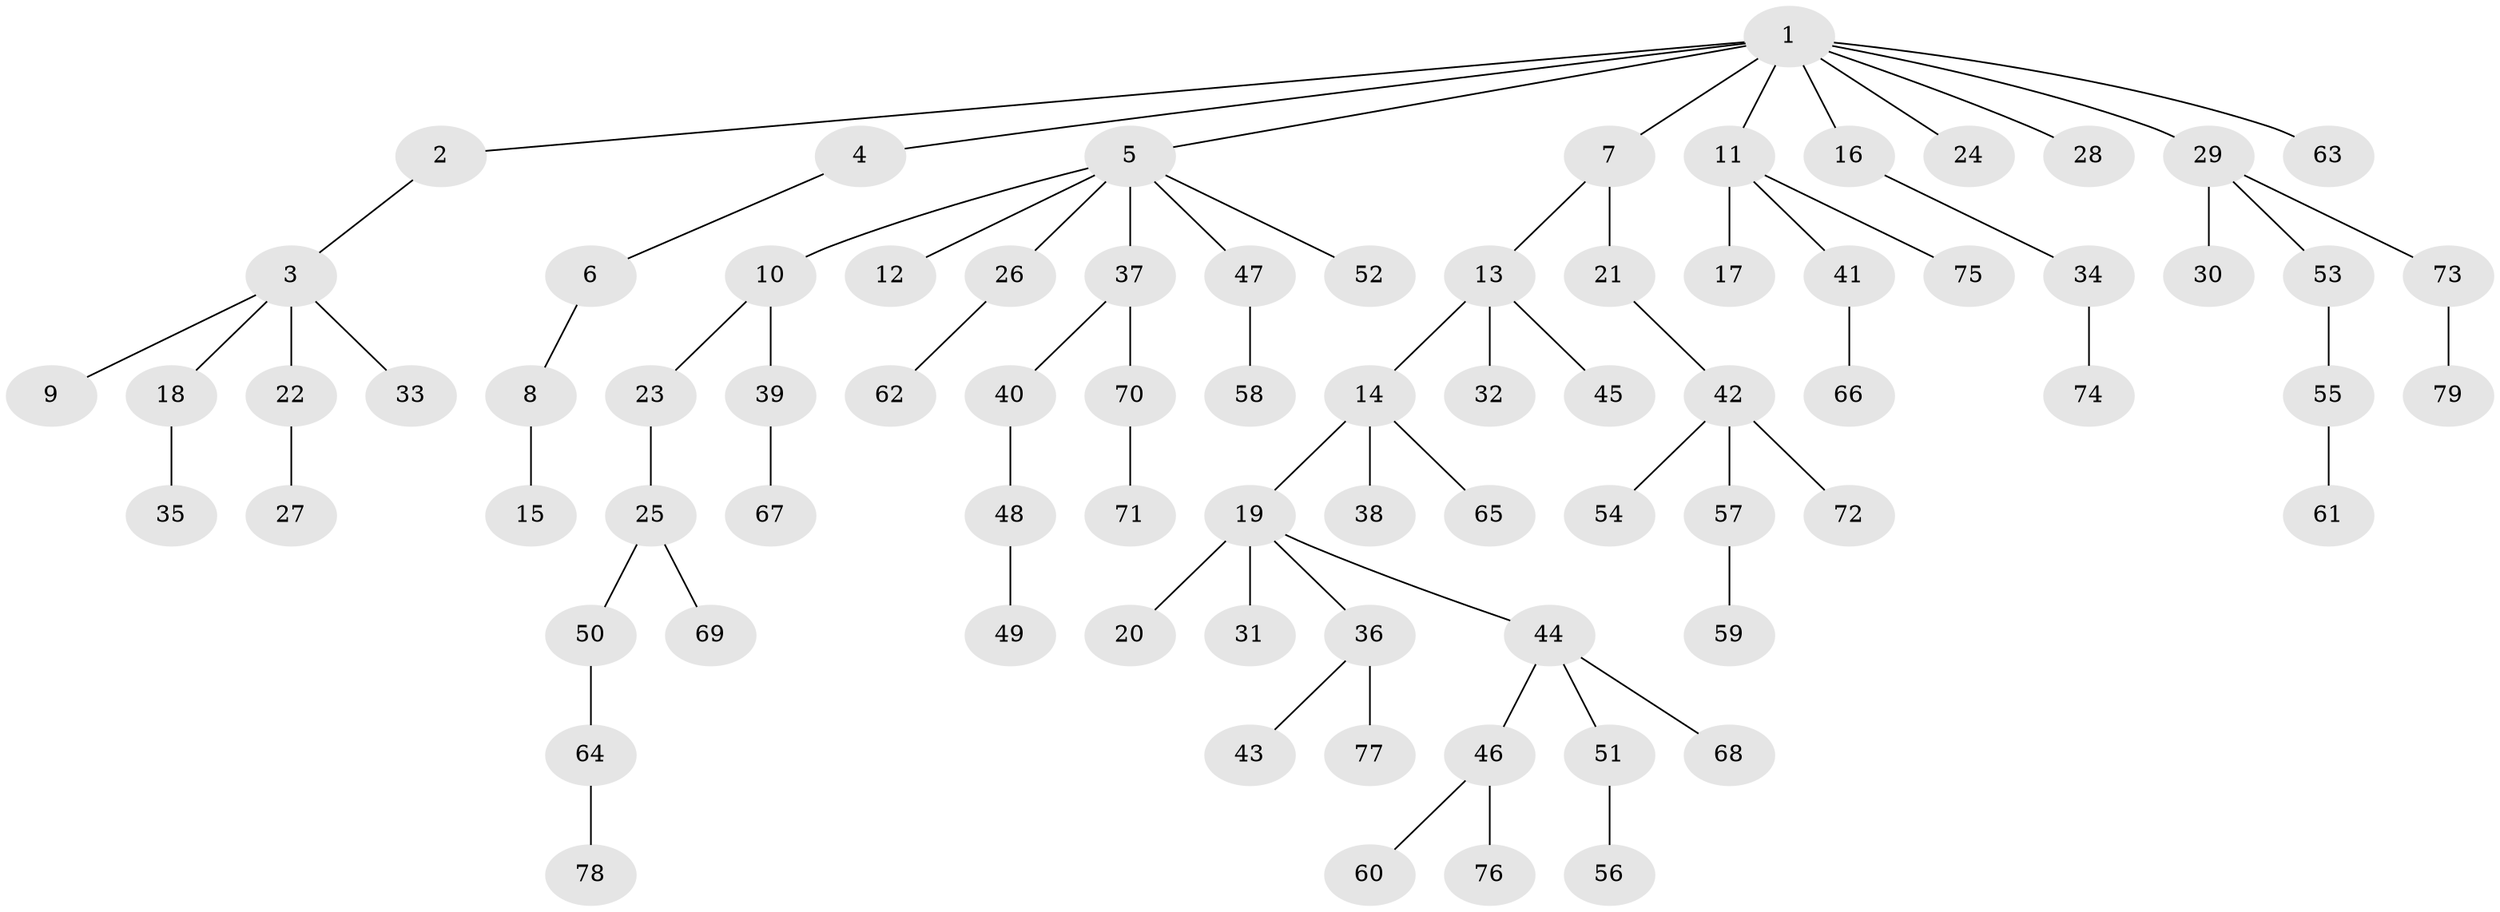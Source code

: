 // coarse degree distribution, {2: 0.2127659574468085, 1: 0.6808510638297872, 4: 0.0425531914893617, 8: 0.02127659574468085, 5: 0.02127659574468085, 19: 0.02127659574468085}
// Generated by graph-tools (version 1.1) at 2025/55/03/04/25 21:55:59]
// undirected, 79 vertices, 78 edges
graph export_dot {
graph [start="1"]
  node [color=gray90,style=filled];
  1;
  2;
  3;
  4;
  5;
  6;
  7;
  8;
  9;
  10;
  11;
  12;
  13;
  14;
  15;
  16;
  17;
  18;
  19;
  20;
  21;
  22;
  23;
  24;
  25;
  26;
  27;
  28;
  29;
  30;
  31;
  32;
  33;
  34;
  35;
  36;
  37;
  38;
  39;
  40;
  41;
  42;
  43;
  44;
  45;
  46;
  47;
  48;
  49;
  50;
  51;
  52;
  53;
  54;
  55;
  56;
  57;
  58;
  59;
  60;
  61;
  62;
  63;
  64;
  65;
  66;
  67;
  68;
  69;
  70;
  71;
  72;
  73;
  74;
  75;
  76;
  77;
  78;
  79;
  1 -- 2;
  1 -- 4;
  1 -- 5;
  1 -- 7;
  1 -- 11;
  1 -- 16;
  1 -- 24;
  1 -- 28;
  1 -- 29;
  1 -- 63;
  2 -- 3;
  3 -- 9;
  3 -- 18;
  3 -- 22;
  3 -- 33;
  4 -- 6;
  5 -- 10;
  5 -- 12;
  5 -- 26;
  5 -- 37;
  5 -- 47;
  5 -- 52;
  6 -- 8;
  7 -- 13;
  7 -- 21;
  8 -- 15;
  10 -- 23;
  10 -- 39;
  11 -- 17;
  11 -- 41;
  11 -- 75;
  13 -- 14;
  13 -- 32;
  13 -- 45;
  14 -- 19;
  14 -- 38;
  14 -- 65;
  16 -- 34;
  18 -- 35;
  19 -- 20;
  19 -- 31;
  19 -- 36;
  19 -- 44;
  21 -- 42;
  22 -- 27;
  23 -- 25;
  25 -- 50;
  25 -- 69;
  26 -- 62;
  29 -- 30;
  29 -- 53;
  29 -- 73;
  34 -- 74;
  36 -- 43;
  36 -- 77;
  37 -- 40;
  37 -- 70;
  39 -- 67;
  40 -- 48;
  41 -- 66;
  42 -- 54;
  42 -- 57;
  42 -- 72;
  44 -- 46;
  44 -- 51;
  44 -- 68;
  46 -- 60;
  46 -- 76;
  47 -- 58;
  48 -- 49;
  50 -- 64;
  51 -- 56;
  53 -- 55;
  55 -- 61;
  57 -- 59;
  64 -- 78;
  70 -- 71;
  73 -- 79;
}
